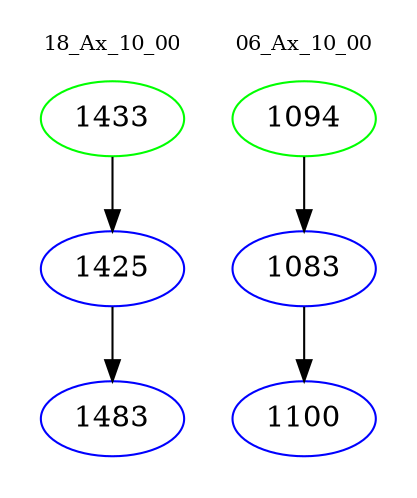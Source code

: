 digraph{
subgraph cluster_0 {
color = white
label = "18_Ax_10_00";
fontsize=10;
T0_1433 [label="1433", color="green"]
T0_1433 -> T0_1425 [color="black"]
T0_1425 [label="1425", color="blue"]
T0_1425 -> T0_1483 [color="black"]
T0_1483 [label="1483", color="blue"]
}
subgraph cluster_1 {
color = white
label = "06_Ax_10_00";
fontsize=10;
T1_1094 [label="1094", color="green"]
T1_1094 -> T1_1083 [color="black"]
T1_1083 [label="1083", color="blue"]
T1_1083 -> T1_1100 [color="black"]
T1_1100 [label="1100", color="blue"]
}
}
